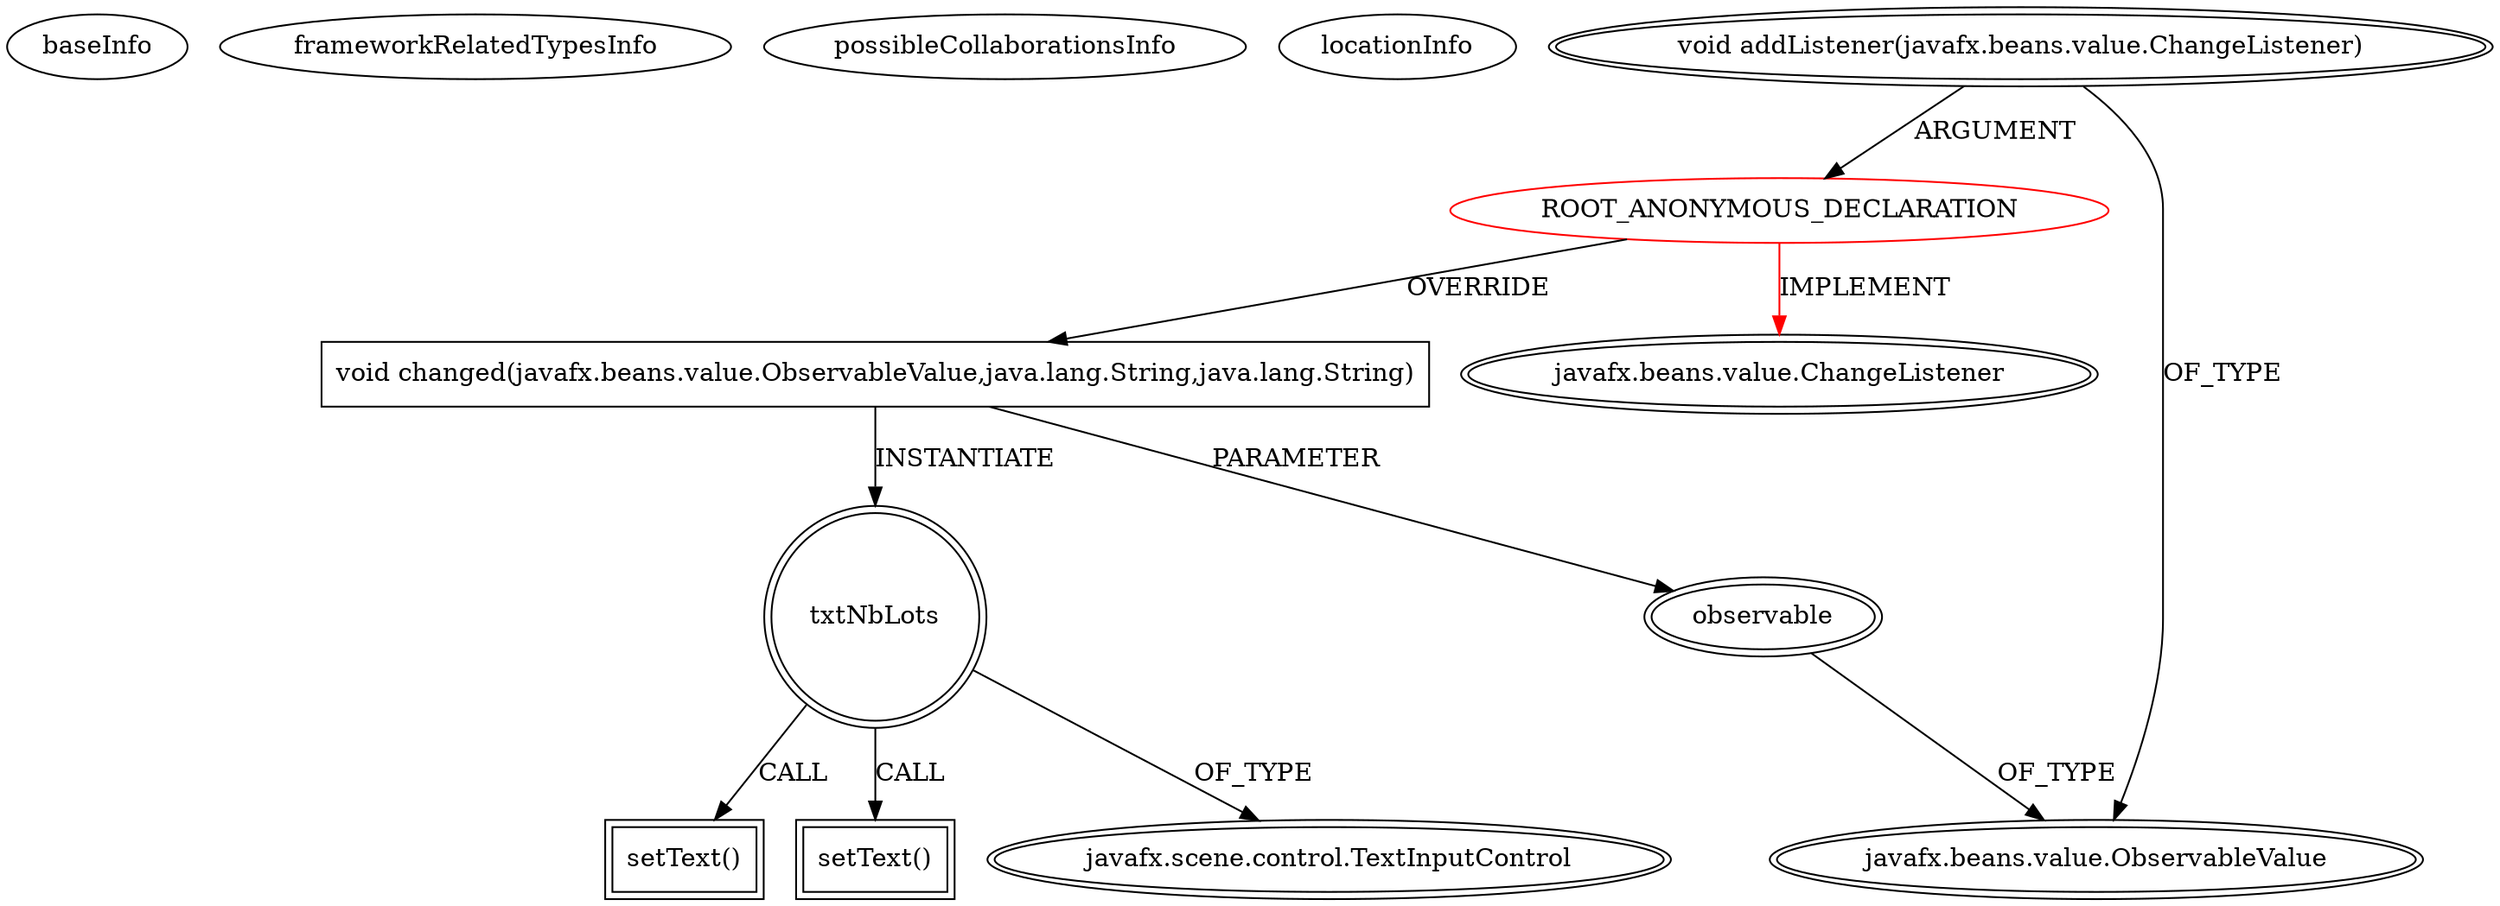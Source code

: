 digraph {
baseInfo[graphId=2091,category="extension_graph",isAnonymous=true,possibleRelation=false]
frameworkRelatedTypesInfo[0="javafx.beans.value.ChangeListener"]
possibleCollaborationsInfo[]
locationInfo[projectName="bianconejo-CEFX",filePath="/bianconejo-CEFX/CEFX-master/src/cefx/CECommandeController.java",contextSignature="void initialize(java.net.URL,java.util.ResourceBundle)",graphId="2091"]
0[label="ROOT_ANONYMOUS_DECLARATION",vertexType="ROOT_ANONYMOUS_DECLARATION",isFrameworkType=false,color=red]
1[label="javafx.beans.value.ChangeListener",vertexType="FRAMEWORK_INTERFACE_TYPE",isFrameworkType=true,peripheries=2]
2[label="void addListener(javafx.beans.value.ChangeListener)",vertexType="OUTSIDE_CALL",isFrameworkType=true,peripheries=2]
3[label="javafx.beans.value.ObservableValue",vertexType="FRAMEWORK_INTERFACE_TYPE",isFrameworkType=true,peripheries=2]
4[label="void changed(javafx.beans.value.ObservableValue,java.lang.String,java.lang.String)",vertexType="OVERRIDING_METHOD_DECLARATION",isFrameworkType=false,shape=box]
5[label="observable",vertexType="PARAMETER_DECLARATION",isFrameworkType=true,peripheries=2]
7[label="txtNbLots",vertexType="VARIABLE_EXPRESION",isFrameworkType=true,peripheries=2,shape=circle]
9[label="javafx.scene.control.TextInputControl",vertexType="FRAMEWORK_CLASS_TYPE",isFrameworkType=true,peripheries=2]
8[label="setText()",vertexType="INSIDE_CALL",isFrameworkType=true,peripheries=2,shape=box]
11[label="setText()",vertexType="INSIDE_CALL",isFrameworkType=true,peripheries=2,shape=box]
0->1[label="IMPLEMENT",color=red]
2->0[label="ARGUMENT"]
2->3[label="OF_TYPE"]
0->4[label="OVERRIDE"]
5->3[label="OF_TYPE"]
4->5[label="PARAMETER"]
4->7[label="INSTANTIATE"]
7->9[label="OF_TYPE"]
7->8[label="CALL"]
7->11[label="CALL"]
}

